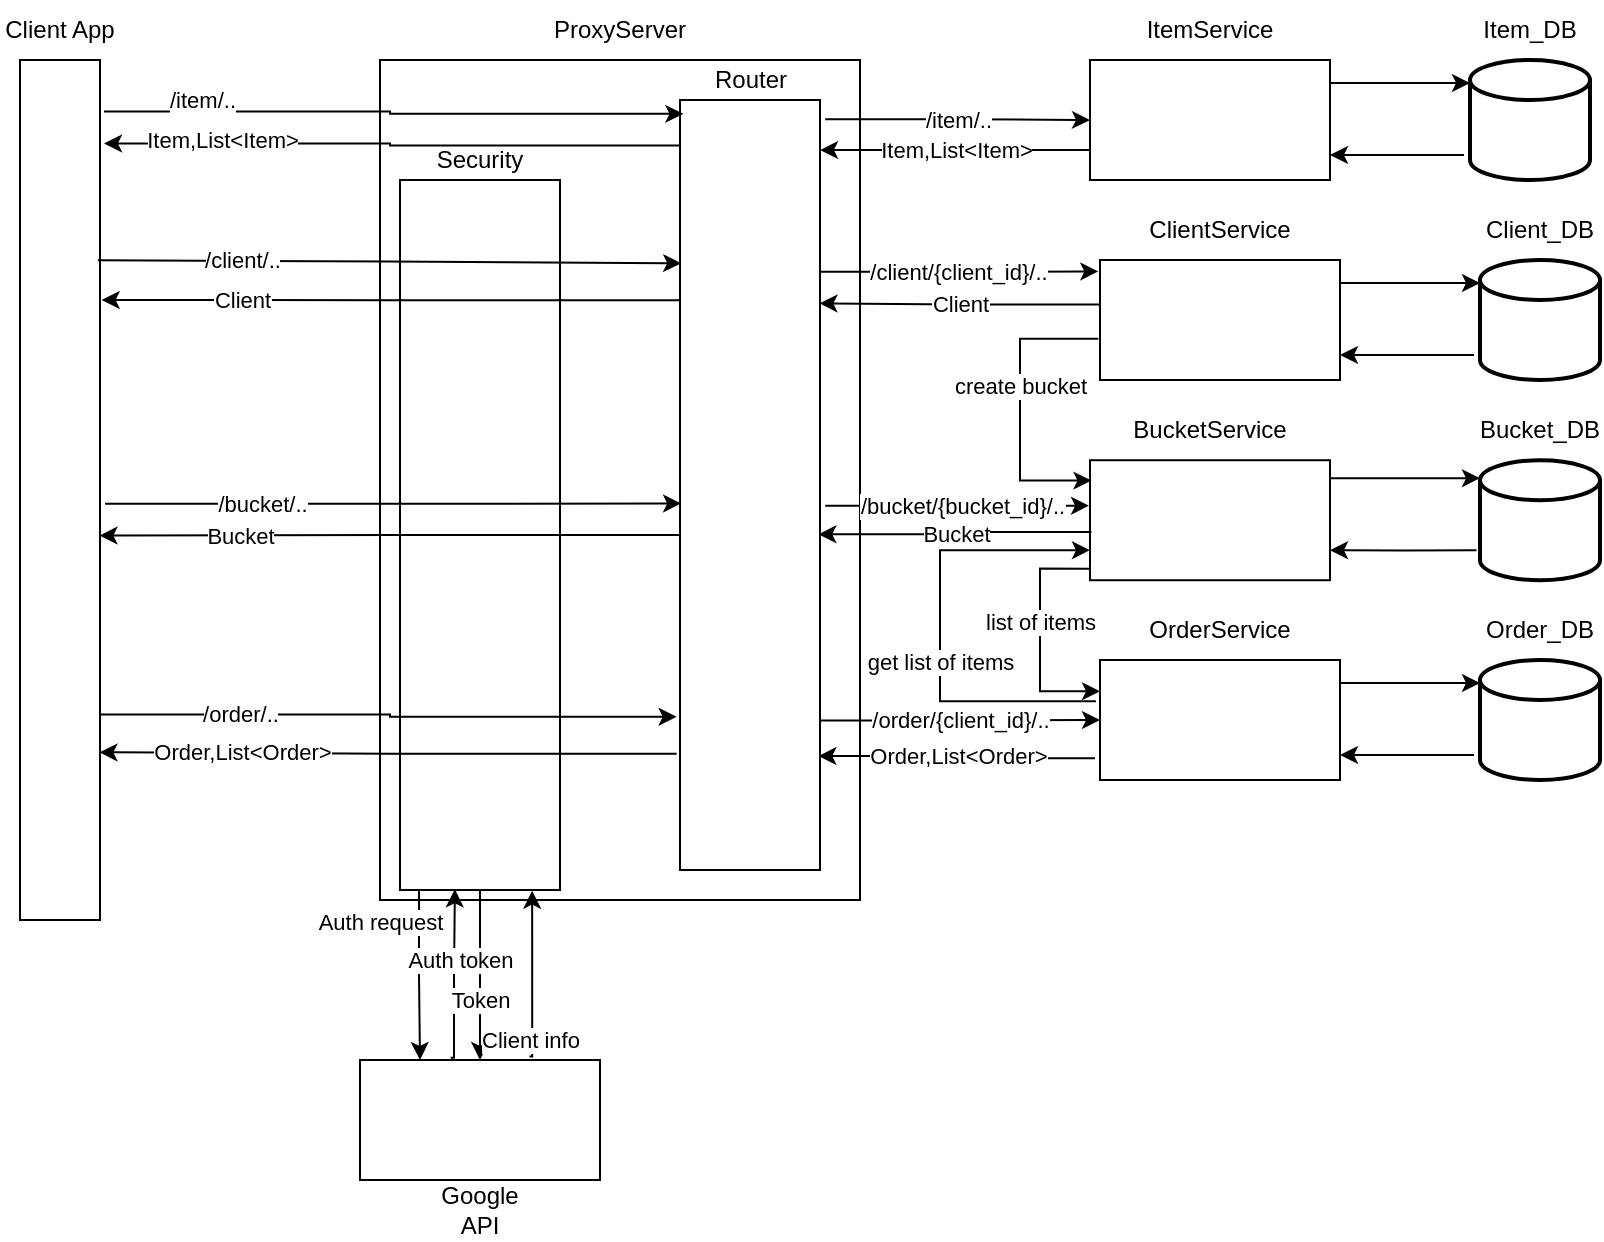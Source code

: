 <mxfile version="15.4.3" type="github">
  <diagram id="dNXXHdF0PxkYo9dzmBo2" name="Page-1">
    <mxGraphModel dx="1146" dy="608" grid="1" gridSize="10" guides="1" tooltips="1" connect="1" arrows="1" fold="1" page="1" pageScale="1" pageWidth="827" pageHeight="1169" math="0" shadow="0">
      <root>
        <mxCell id="0" />
        <mxCell id="1" parent="0" />
        <mxCell id="ukm0wYkBwlATBZnU58Zc-1" value="" style="rounded=0;whiteSpace=wrap;html=1;" vertex="1" parent="1">
          <mxGeometry x="200" y="180" width="240" height="420" as="geometry" />
        </mxCell>
        <mxCell id="ukm0wYkBwlATBZnU58Zc-2" value="ProxyServer" style="text;html=1;strokeColor=none;fillColor=none;align=center;verticalAlign=middle;whiteSpace=wrap;rounded=0;" vertex="1" parent="1">
          <mxGeometry x="290" y="150" width="60" height="30" as="geometry" />
        </mxCell>
        <mxCell id="ukm0wYkBwlATBZnU58Zc-3" value="" style="rounded=0;whiteSpace=wrap;html=1;" vertex="1" parent="1">
          <mxGeometry x="560" y="280" width="120" height="60" as="geometry" />
        </mxCell>
        <mxCell id="ukm0wYkBwlATBZnU58Zc-4" value="ClientService" style="text;html=1;strokeColor=none;fillColor=none;align=center;verticalAlign=middle;whiteSpace=wrap;rounded=0;" vertex="1" parent="1">
          <mxGeometry x="590" y="250" width="60" height="30" as="geometry" />
        </mxCell>
        <mxCell id="ukm0wYkBwlATBZnU58Zc-5" value="" style="rounded=0;whiteSpace=wrap;html=1;" vertex="1" parent="1">
          <mxGeometry x="555" y="180" width="120" height="60" as="geometry" />
        </mxCell>
        <mxCell id="ukm0wYkBwlATBZnU58Zc-6" value="BucketService" style="text;html=1;strokeColor=none;fillColor=none;align=center;verticalAlign=middle;whiteSpace=wrap;rounded=0;" vertex="1" parent="1">
          <mxGeometry x="585" y="350.11" width="60" height="30" as="geometry" />
        </mxCell>
        <mxCell id="ukm0wYkBwlATBZnU58Zc-7" value="" style="rounded=0;whiteSpace=wrap;html=1;" vertex="1" parent="1">
          <mxGeometry x="555" y="380.11" width="120" height="60" as="geometry" />
        </mxCell>
        <mxCell id="ukm0wYkBwlATBZnU58Zc-8" value="ItemService" style="text;html=1;strokeColor=none;fillColor=none;align=center;verticalAlign=middle;whiteSpace=wrap;rounded=0;" vertex="1" parent="1">
          <mxGeometry x="585" y="150" width="60" height="30" as="geometry" />
        </mxCell>
        <mxCell id="ukm0wYkBwlATBZnU58Zc-9" value="" style="rounded=0;whiteSpace=wrap;html=1;" vertex="1" parent="1">
          <mxGeometry x="560" y="480" width="120" height="60" as="geometry" />
        </mxCell>
        <mxCell id="ukm0wYkBwlATBZnU58Zc-10" value="OrderService" style="text;html=1;strokeColor=none;fillColor=none;align=center;verticalAlign=middle;whiteSpace=wrap;rounded=0;" vertex="1" parent="1">
          <mxGeometry x="590" y="450" width="60" height="30" as="geometry" />
        </mxCell>
        <mxCell id="ukm0wYkBwlATBZnU58Zc-11" value="" style="rounded=0;whiteSpace=wrap;html=1;" vertex="1" parent="1">
          <mxGeometry x="20" y="180" width="40" height="430" as="geometry" />
        </mxCell>
        <mxCell id="ukm0wYkBwlATBZnU58Zc-12" value="Client App" style="text;html=1;strokeColor=none;fillColor=none;align=center;verticalAlign=middle;whiteSpace=wrap;rounded=0;" vertex="1" parent="1">
          <mxGeometry x="10" y="150" width="60" height="30" as="geometry" />
        </mxCell>
        <mxCell id="ukm0wYkBwlATBZnU58Zc-371" value="" style="strokeWidth=2;html=1;shape=mxgraph.flowchart.database;whiteSpace=wrap;" vertex="1" parent="1">
          <mxGeometry x="750" y="380.11" width="60" height="60" as="geometry" />
        </mxCell>
        <mxCell id="ukm0wYkBwlATBZnU58Zc-372" value="Bucket_DB" style="text;html=1;strokeColor=none;fillColor=none;align=center;verticalAlign=middle;whiteSpace=wrap;rounded=0;" vertex="1" parent="1">
          <mxGeometry x="750" y="350.11" width="60" height="30" as="geometry" />
        </mxCell>
        <mxCell id="ukm0wYkBwlATBZnU58Zc-373" value="" style="strokeWidth=2;html=1;shape=mxgraph.flowchart.database;whiteSpace=wrap;" vertex="1" parent="1">
          <mxGeometry x="750" y="280" width="60" height="60" as="geometry" />
        </mxCell>
        <mxCell id="ukm0wYkBwlATBZnU58Zc-374" value="Client_DB" style="text;html=1;strokeColor=none;fillColor=none;align=center;verticalAlign=middle;whiteSpace=wrap;rounded=0;" vertex="1" parent="1">
          <mxGeometry x="750" y="250" width="60" height="30" as="geometry" />
        </mxCell>
        <mxCell id="ukm0wYkBwlATBZnU58Zc-375" value="" style="strokeWidth=2;html=1;shape=mxgraph.flowchart.database;whiteSpace=wrap;" vertex="1" parent="1">
          <mxGeometry x="745" y="180" width="60" height="60" as="geometry" />
        </mxCell>
        <mxCell id="ukm0wYkBwlATBZnU58Zc-376" value="Item_DB" style="text;html=1;strokeColor=none;fillColor=none;align=center;verticalAlign=middle;whiteSpace=wrap;rounded=0;" vertex="1" parent="1">
          <mxGeometry x="745" y="150" width="60" height="30" as="geometry" />
        </mxCell>
        <mxCell id="ukm0wYkBwlATBZnU58Zc-377" value="" style="strokeWidth=2;html=1;shape=mxgraph.flowchart.database;whiteSpace=wrap;" vertex="1" parent="1">
          <mxGeometry x="750" y="480" width="60" height="60" as="geometry" />
        </mxCell>
        <mxCell id="ukm0wYkBwlATBZnU58Zc-378" value="Order_DB" style="text;html=1;strokeColor=none;fillColor=none;align=center;verticalAlign=middle;whiteSpace=wrap;rounded=0;" vertex="1" parent="1">
          <mxGeometry x="750" y="450" width="60" height="30" as="geometry" />
        </mxCell>
        <mxCell id="ukm0wYkBwlATBZnU58Zc-383" value="" style="endArrow=classic;html=1;rounded=0;edgeStyle=orthogonalEdgeStyle;entryX=0;entryY=0.15;entryDx=0;entryDy=0;entryPerimeter=0;exitX=1;exitY=0.5;exitDx=0;exitDy=0;" edge="1" parent="1" source="ukm0wYkBwlATBZnU58Zc-7" target="ukm0wYkBwlATBZnU58Zc-371">
          <mxGeometry width="50" height="50" relative="1" as="geometry">
            <mxPoint x="485" y="320.11" as="sourcePoint" />
            <mxPoint x="745" y="389.11" as="targetPoint" />
            <Array as="points">
              <mxPoint x="675" y="389" />
            </Array>
          </mxGeometry>
        </mxCell>
        <mxCell id="ukm0wYkBwlATBZnU58Zc-384" value="" style="endArrow=classic;html=1;rounded=0;edgeStyle=orthogonalEdgeStyle;entryX=1;entryY=0.75;entryDx=0;entryDy=0;exitX=-0.029;exitY=0.751;exitDx=0;exitDy=0;exitPerimeter=0;" edge="1" parent="1" source="ukm0wYkBwlATBZnU58Zc-371" target="ukm0wYkBwlATBZnU58Zc-7">
          <mxGeometry width="50" height="50" relative="1" as="geometry">
            <mxPoint x="742" y="425.11" as="sourcePoint" />
            <mxPoint x="555" y="300.11" as="targetPoint" />
          </mxGeometry>
        </mxCell>
        <mxCell id="ukm0wYkBwlATBZnU58Zc-394" value="" style="endArrow=classic;html=1;rounded=0;edgeStyle=orthogonalEdgeStyle;entryX=0;entryY=0.15;entryDx=0;entryDy=0;entryPerimeter=0;exitX=1;exitY=0.5;exitDx=0;exitDy=0;" edge="1" parent="1">
          <mxGeometry width="50" height="50" relative="1" as="geometry">
            <mxPoint x="680" y="312.5" as="sourcePoint" />
            <mxPoint x="750" y="291.5" as="targetPoint" />
            <Array as="points">
              <mxPoint x="680" y="291.5" />
            </Array>
          </mxGeometry>
        </mxCell>
        <mxCell id="ukm0wYkBwlATBZnU58Zc-395" value="" style="endArrow=classic;html=1;rounded=0;edgeStyle=orthogonalEdgeStyle;entryX=1;entryY=0.75;entryDx=0;entryDy=0;exitX=-0.05;exitY=0.75;exitDx=0;exitDy=0;exitPerimeter=0;" edge="1" parent="1">
          <mxGeometry width="50" height="50" relative="1" as="geometry">
            <mxPoint x="747" y="327.5" as="sourcePoint" />
            <mxPoint x="680" y="327.5" as="targetPoint" />
          </mxGeometry>
        </mxCell>
        <mxCell id="ukm0wYkBwlATBZnU58Zc-396" value="" style="endArrow=classic;html=1;rounded=0;edgeStyle=orthogonalEdgeStyle;entryX=0;entryY=0.15;entryDx=0;entryDy=0;entryPerimeter=0;exitX=1;exitY=0.5;exitDx=0;exitDy=0;" edge="1" parent="1">
          <mxGeometry width="50" height="50" relative="1" as="geometry">
            <mxPoint x="675" y="212.5" as="sourcePoint" />
            <mxPoint x="745" y="191.5" as="targetPoint" />
            <Array as="points">
              <mxPoint x="675" y="191.5" />
            </Array>
          </mxGeometry>
        </mxCell>
        <mxCell id="ukm0wYkBwlATBZnU58Zc-397" value="" style="endArrow=classic;html=1;rounded=0;edgeStyle=orthogonalEdgeStyle;entryX=1;entryY=0.75;entryDx=0;entryDy=0;exitX=-0.05;exitY=0.75;exitDx=0;exitDy=0;exitPerimeter=0;" edge="1" parent="1">
          <mxGeometry width="50" height="50" relative="1" as="geometry">
            <mxPoint x="742" y="227.5" as="sourcePoint" />
            <mxPoint x="675" y="227.5" as="targetPoint" />
          </mxGeometry>
        </mxCell>
        <mxCell id="ukm0wYkBwlATBZnU58Zc-398" value="" style="endArrow=classic;html=1;rounded=0;edgeStyle=orthogonalEdgeStyle;entryX=0;entryY=0.15;entryDx=0;entryDy=0;entryPerimeter=0;exitX=1;exitY=0.5;exitDx=0;exitDy=0;" edge="1" parent="1">
          <mxGeometry width="50" height="50" relative="1" as="geometry">
            <mxPoint x="680" y="512.5" as="sourcePoint" />
            <mxPoint x="750" y="491.5" as="targetPoint" />
            <Array as="points">
              <mxPoint x="680" y="491.5" />
            </Array>
          </mxGeometry>
        </mxCell>
        <mxCell id="ukm0wYkBwlATBZnU58Zc-399" value="" style="endArrow=classic;html=1;rounded=0;edgeStyle=orthogonalEdgeStyle;entryX=1;entryY=0.75;entryDx=0;entryDy=0;exitX=-0.05;exitY=0.75;exitDx=0;exitDy=0;exitPerimeter=0;" edge="1" parent="1">
          <mxGeometry width="50" height="50" relative="1" as="geometry">
            <mxPoint x="747" y="527.5" as="sourcePoint" />
            <mxPoint x="680" y="527.5" as="targetPoint" />
          </mxGeometry>
        </mxCell>
        <mxCell id="ukm0wYkBwlATBZnU58Zc-400" value="" style="endArrow=classic;html=1;rounded=0;edgeStyle=orthogonalEdgeStyle;exitX=-0.007;exitY=0.657;exitDx=0;exitDy=0;entryX=0.006;entryY=0.17;entryDx=0;entryDy=0;entryPerimeter=0;exitPerimeter=0;" edge="1" parent="1" source="ukm0wYkBwlATBZnU58Zc-3" target="ukm0wYkBwlATBZnU58Zc-7">
          <mxGeometry relative="1" as="geometry">
            <mxPoint x="450" y="270" as="sourcePoint" />
            <mxPoint x="530" y="390" as="targetPoint" />
            <Array as="points">
              <mxPoint x="520" y="319" />
              <mxPoint x="520" y="390" />
            </Array>
          </mxGeometry>
        </mxCell>
        <mxCell id="ukm0wYkBwlATBZnU58Zc-401" value="create bucket" style="edgeLabel;resizable=0;html=1;align=center;verticalAlign=middle;" connectable="0" vertex="1" parent="ukm0wYkBwlATBZnU58Zc-400">
          <mxGeometry relative="1" as="geometry">
            <mxPoint y="-10" as="offset" />
          </mxGeometry>
        </mxCell>
        <mxCell id="ukm0wYkBwlATBZnU58Zc-402" value="" style="endArrow=classic;html=1;rounded=0;edgeStyle=orthogonalEdgeStyle;entryX=-0.004;entryY=0.379;entryDx=0;entryDy=0;exitX=1.037;exitY=0.527;exitDx=0;exitDy=0;exitPerimeter=0;entryPerimeter=0;" edge="1" parent="1" source="ukm0wYkBwlATBZnU58Zc-438" target="ukm0wYkBwlATBZnU58Zc-7">
          <mxGeometry relative="1" as="geometry">
            <mxPoint x="440" y="190" as="sourcePoint" />
            <mxPoint x="540" y="190" as="targetPoint" />
          </mxGeometry>
        </mxCell>
        <mxCell id="ukm0wYkBwlATBZnU58Zc-403" value="/bucket/{bucket_id}/.." style="edgeLabel;resizable=0;html=1;align=center;verticalAlign=middle;" connectable="0" vertex="1" parent="ukm0wYkBwlATBZnU58Zc-402">
          <mxGeometry relative="1" as="geometry">
            <mxPoint x="2" as="offset" />
          </mxGeometry>
        </mxCell>
        <mxCell id="ukm0wYkBwlATBZnU58Zc-406" value="" style="endArrow=classic;html=1;rounded=0;edgeStyle=orthogonalEdgeStyle;exitX=0.006;exitY=0.598;exitDx=0;exitDy=0;exitPerimeter=0;entryX=0.988;entryY=0.564;entryDx=0;entryDy=0;entryPerimeter=0;" edge="1" parent="1" source="ukm0wYkBwlATBZnU58Zc-7" target="ukm0wYkBwlATBZnU58Zc-438">
          <mxGeometry relative="1" as="geometry">
            <mxPoint x="380" y="110" as="sourcePoint" />
            <mxPoint x="440" y="411" as="targetPoint" />
          </mxGeometry>
        </mxCell>
        <mxCell id="ukm0wYkBwlATBZnU58Zc-407" value="Bucket" style="edgeLabel;resizable=0;html=1;align=center;verticalAlign=middle;" connectable="0" vertex="1" parent="ukm0wYkBwlATBZnU58Zc-406">
          <mxGeometry relative="1" as="geometry" />
        </mxCell>
        <mxCell id="ukm0wYkBwlATBZnU58Zc-408" value="" style="endArrow=classic;html=1;rounded=0;edgeStyle=orthogonalEdgeStyle;entryX=-0.007;entryY=0.095;entryDx=0;entryDy=0;exitX=0.988;exitY=0.223;exitDx=0;exitDy=0;entryPerimeter=0;exitPerimeter=0;" edge="1" parent="1" source="ukm0wYkBwlATBZnU58Zc-438" target="ukm0wYkBwlATBZnU58Zc-3">
          <mxGeometry relative="1" as="geometry">
            <mxPoint x="440" y="309.71" as="sourcePoint" />
            <mxPoint x="540" y="309.71" as="targetPoint" />
          </mxGeometry>
        </mxCell>
        <mxCell id="ukm0wYkBwlATBZnU58Zc-409" value="/client/{client_id}/.." style="edgeLabel;resizable=0;html=1;align=center;verticalAlign=middle;" connectable="0" vertex="1" parent="ukm0wYkBwlATBZnU58Zc-408">
          <mxGeometry relative="1" as="geometry" />
        </mxCell>
        <mxCell id="ukm0wYkBwlATBZnU58Zc-410" value="" style="endArrow=classic;html=1;rounded=0;edgeStyle=orthogonalEdgeStyle;exitX=0.002;exitY=0.371;exitDx=0;exitDy=0;entryX=0.996;entryY=0.264;entryDx=0;entryDy=0;entryPerimeter=0;exitPerimeter=0;" edge="1" parent="1" source="ukm0wYkBwlATBZnU58Zc-3" target="ukm0wYkBwlATBZnU58Zc-438">
          <mxGeometry relative="1" as="geometry">
            <mxPoint x="570" y="220" as="sourcePoint" />
            <mxPoint x="440" y="325" as="targetPoint" />
          </mxGeometry>
        </mxCell>
        <mxCell id="ukm0wYkBwlATBZnU58Zc-411" value="Client" style="edgeLabel;resizable=0;html=1;align=center;verticalAlign=middle;" connectable="0" vertex="1" parent="ukm0wYkBwlATBZnU58Zc-410">
          <mxGeometry relative="1" as="geometry" />
        </mxCell>
        <mxCell id="ukm0wYkBwlATBZnU58Zc-416" value="" style="endArrow=classic;html=1;rounded=0;edgeStyle=orthogonalEdgeStyle;entryX=0;entryY=0.5;entryDx=0;entryDy=0;exitX=0.996;exitY=0.806;exitDx=0;exitDy=0;exitPerimeter=0;" edge="1" parent="1" source="ukm0wYkBwlATBZnU58Zc-438" target="ukm0wYkBwlATBZnU58Zc-9">
          <mxGeometry relative="1" as="geometry">
            <mxPoint x="440" y="510" as="sourcePoint" />
            <mxPoint x="540" y="510" as="targetPoint" />
          </mxGeometry>
        </mxCell>
        <mxCell id="ukm0wYkBwlATBZnU58Zc-417" value="/order/{client_id}/.." style="edgeLabel;resizable=0;html=1;align=center;verticalAlign=middle;" connectable="0" vertex="1" parent="ukm0wYkBwlATBZnU58Zc-416">
          <mxGeometry relative="1" as="geometry" />
        </mxCell>
        <mxCell id="ukm0wYkBwlATBZnU58Zc-418" value="" style="endArrow=classic;html=1;rounded=0;edgeStyle=orthogonalEdgeStyle;entryX=0.988;entryY=0.852;entryDx=0;entryDy=0;entryPerimeter=0;exitX=-0.021;exitY=0.819;exitDx=0;exitDy=0;exitPerimeter=0;" edge="1" parent="1" source="ukm0wYkBwlATBZnU58Zc-9" target="ukm0wYkBwlATBZnU58Zc-438">
          <mxGeometry relative="1" as="geometry">
            <mxPoint x="480" y="580" as="sourcePoint" />
            <mxPoint x="580" y="580" as="targetPoint" />
          </mxGeometry>
        </mxCell>
        <mxCell id="ukm0wYkBwlATBZnU58Zc-419" value="Order,List&amp;lt;Order&amp;gt;" style="edgeLabel;resizable=0;html=1;align=center;verticalAlign=middle;" connectable="0" vertex="1" parent="ukm0wYkBwlATBZnU58Zc-418">
          <mxGeometry relative="1" as="geometry" />
        </mxCell>
        <mxCell id="ukm0wYkBwlATBZnU58Zc-428" value="" style="endArrow=classic;html=1;rounded=0;edgeStyle=orthogonalEdgeStyle;entryX=0;entryY=0.5;entryDx=0;entryDy=0;exitX=1.037;exitY=0.025;exitDx=0;exitDy=0;exitPerimeter=0;" edge="1" parent="1" source="ukm0wYkBwlATBZnU58Zc-438" target="ukm0wYkBwlATBZnU58Zc-5">
          <mxGeometry relative="1" as="geometry">
            <mxPoint x="440.96" y="200.14" as="sourcePoint" />
            <mxPoint x="556.08" y="199.86" as="targetPoint" />
          </mxGeometry>
        </mxCell>
        <mxCell id="ukm0wYkBwlATBZnU58Zc-429" value="/item/.." style="edgeLabel;resizable=0;html=1;align=center;verticalAlign=middle;" connectable="0" vertex="1" parent="ukm0wYkBwlATBZnU58Zc-428">
          <mxGeometry relative="1" as="geometry" />
        </mxCell>
        <mxCell id="ukm0wYkBwlATBZnU58Zc-430" value="" style="endArrow=classic;html=1;rounded=0;edgeStyle=orthogonalEdgeStyle;exitX=0;exitY=0.75;exitDx=0;exitDy=0;entryX=1;entryY=0.065;entryDx=0;entryDy=0;entryPerimeter=0;" edge="1" parent="1" source="ukm0wYkBwlATBZnU58Zc-5" target="ukm0wYkBwlATBZnU58Zc-438">
          <mxGeometry relative="1" as="geometry">
            <mxPoint x="555.96" y="220.14" as="sourcePoint" />
            <mxPoint x="440" y="225" as="targetPoint" />
          </mxGeometry>
        </mxCell>
        <mxCell id="ukm0wYkBwlATBZnU58Zc-431" value="Item,List&amp;lt;Item&amp;gt;" style="edgeLabel;resizable=0;html=1;align=center;verticalAlign=middle;" connectable="0" vertex="1" parent="ukm0wYkBwlATBZnU58Zc-430">
          <mxGeometry relative="1" as="geometry" />
        </mxCell>
        <mxCell id="ukm0wYkBwlATBZnU58Zc-432" value="" style="endArrow=classic;html=1;rounded=0;edgeStyle=orthogonalEdgeStyle;exitX=-0.017;exitY=0.343;exitDx=0;exitDy=0;exitPerimeter=0;entryX=0;entryY=0.75;entryDx=0;entryDy=0;" edge="1" parent="1" source="ukm0wYkBwlATBZnU58Zc-9" target="ukm0wYkBwlATBZnU58Zc-7">
          <mxGeometry relative="1" as="geometry">
            <mxPoint x="450" y="450" as="sourcePoint" />
            <mxPoint x="540" y="420" as="targetPoint" />
            <Array as="points">
              <mxPoint x="480" y="501" />
              <mxPoint x="480" y="425" />
            </Array>
          </mxGeometry>
        </mxCell>
        <mxCell id="ukm0wYkBwlATBZnU58Zc-433" value="get list of items" style="edgeLabel;resizable=0;html=1;align=center;verticalAlign=middle;" connectable="0" vertex="1" parent="ukm0wYkBwlATBZnU58Zc-432">
          <mxGeometry relative="1" as="geometry">
            <mxPoint y="16" as="offset" />
          </mxGeometry>
        </mxCell>
        <mxCell id="ukm0wYkBwlATBZnU58Zc-434" value="" style="endArrow=classic;html=1;rounded=0;edgeStyle=orthogonalEdgeStyle;exitX=-0.004;exitY=0.893;exitDx=0;exitDy=0;exitPerimeter=0;entryX=0;entryY=0.25;entryDx=0;entryDy=0;" edge="1" parent="1">
          <mxGeometry relative="1" as="geometry">
            <mxPoint x="554.52" y="434.33" as="sourcePoint" />
            <mxPoint x="560" y="495.64" as="targetPoint" />
            <Array as="points">
              <mxPoint x="530" y="434.64" />
              <mxPoint x="530" y="495.64" />
            </Array>
          </mxGeometry>
        </mxCell>
        <mxCell id="ukm0wYkBwlATBZnU58Zc-435" value="list of items" style="edgeLabel;resizable=0;html=1;align=center;verticalAlign=middle;" connectable="0" vertex="1" parent="ukm0wYkBwlATBZnU58Zc-434">
          <mxGeometry relative="1" as="geometry">
            <mxPoint y="-7" as="offset" />
          </mxGeometry>
        </mxCell>
        <mxCell id="ukm0wYkBwlATBZnU58Zc-436" value="" style="rounded=0;whiteSpace=wrap;html=1;" vertex="1" parent="1">
          <mxGeometry x="210" y="240" width="80" height="355" as="geometry" />
        </mxCell>
        <mxCell id="ukm0wYkBwlATBZnU58Zc-437" value="Security" style="text;html=1;strokeColor=none;fillColor=none;align=center;verticalAlign=middle;whiteSpace=wrap;rounded=0;" vertex="1" parent="1">
          <mxGeometry x="225" y="220" width="50" height="20" as="geometry" />
        </mxCell>
        <mxCell id="ukm0wYkBwlATBZnU58Zc-438" value="" style="rounded=0;whiteSpace=wrap;html=1;" vertex="1" parent="1">
          <mxGeometry x="350" y="200" width="70" height="385" as="geometry" />
        </mxCell>
        <mxCell id="ukm0wYkBwlATBZnU58Zc-441" value="Router" style="text;html=1;strokeColor=none;fillColor=none;align=center;verticalAlign=middle;whiteSpace=wrap;rounded=0;" vertex="1" parent="1">
          <mxGeometry x="357.5" y="180" width="55" height="20" as="geometry" />
        </mxCell>
        <mxCell id="ukm0wYkBwlATBZnU58Zc-442" value="" style="endArrow=classic;html=1;rounded=0;edgeStyle=orthogonalEdgeStyle;exitX=1.05;exitY=0.06;exitDx=0;exitDy=0;exitPerimeter=0;entryX=0.024;entryY=0.018;entryDx=0;entryDy=0;entryPerimeter=0;" edge="1" parent="1" source="ukm0wYkBwlATBZnU58Zc-11" target="ukm0wYkBwlATBZnU58Zc-438">
          <mxGeometry relative="1" as="geometry">
            <mxPoint x="70" y="207.03" as="sourcePoint" />
            <mxPoint x="160" y="160" as="targetPoint" />
            <Array as="points">
              <mxPoint x="205" y="206" />
              <mxPoint x="205" y="207" />
            </Array>
          </mxGeometry>
        </mxCell>
        <mxCell id="ukm0wYkBwlATBZnU58Zc-443" value="/item/.." style="edgeLabel;resizable=0;html=1;align=center;verticalAlign=middle;" connectable="0" vertex="1" parent="ukm0wYkBwlATBZnU58Zc-442">
          <mxGeometry relative="1" as="geometry">
            <mxPoint x="-96" y="-7" as="offset" />
          </mxGeometry>
        </mxCell>
        <mxCell id="ukm0wYkBwlATBZnU58Zc-444" value="" style="endArrow=classic;html=1;rounded=0;edgeStyle=orthogonalEdgeStyle;exitX=0;exitY=0.059;exitDx=0;exitDy=0;entryX=1.05;entryY=0.097;entryDx=0;entryDy=0;entryPerimeter=0;exitPerimeter=0;" edge="1" parent="1" source="ukm0wYkBwlATBZnU58Zc-438" target="ukm0wYkBwlATBZnU58Zc-11">
          <mxGeometry relative="1" as="geometry">
            <mxPoint x="185.24" y="222.21" as="sourcePoint" />
            <mxPoint x="70.24" y="222.21" as="targetPoint" />
          </mxGeometry>
        </mxCell>
        <mxCell id="ukm0wYkBwlATBZnU58Zc-445" value="Item,List&amp;lt;Item&amp;gt;" style="edgeLabel;resizable=0;html=1;align=center;verticalAlign=middle;" connectable="0" vertex="1" parent="ukm0wYkBwlATBZnU58Zc-444">
          <mxGeometry relative="1" as="geometry">
            <mxPoint x="-85" y="-3" as="offset" />
          </mxGeometry>
        </mxCell>
        <mxCell id="ukm0wYkBwlATBZnU58Zc-447" value="" style="endArrow=classic;html=1;rounded=0;edgeStyle=orthogonalEdgeStyle;exitX=0.988;exitY=0.223;exitDx=0;exitDy=0;exitPerimeter=0;entryX=0.008;entryY=0.212;entryDx=0;entryDy=0;entryPerimeter=0;" edge="1" parent="1" target="ukm0wYkBwlATBZnU58Zc-438">
          <mxGeometry relative="1" as="geometry">
            <mxPoint x="58.92" y="280.155" as="sourcePoint" />
            <mxPoint x="150" y="260" as="targetPoint" />
          </mxGeometry>
        </mxCell>
        <mxCell id="ukm0wYkBwlATBZnU58Zc-448" value="/client/.." style="edgeLabel;resizable=0;html=1;align=center;verticalAlign=middle;" connectable="0" vertex="1" parent="ukm0wYkBwlATBZnU58Zc-447">
          <mxGeometry relative="1" as="geometry">
            <mxPoint x="-74" y="-1" as="offset" />
          </mxGeometry>
        </mxCell>
        <mxCell id="ukm0wYkBwlATBZnU58Zc-449" value="" style="endArrow=classic;html=1;rounded=0;edgeStyle=orthogonalEdgeStyle;exitX=0;exitY=0.26;exitDx=0;exitDy=0;exitPerimeter=0;entryX=1.021;entryY=0.279;entryDx=0;entryDy=0;entryPerimeter=0;" edge="1" parent="1" source="ukm0wYkBwlATBZnU58Zc-438" target="ukm0wYkBwlATBZnU58Zc-11">
          <mxGeometry relative="1" as="geometry">
            <mxPoint x="200" y="296.56" as="sourcePoint" />
            <mxPoint x="100" y="320" as="targetPoint" />
            <Array as="points" />
          </mxGeometry>
        </mxCell>
        <mxCell id="ukm0wYkBwlATBZnU58Zc-450" value="Client" style="edgeLabel;resizable=0;html=1;align=center;verticalAlign=middle;" connectable="0" vertex="1" parent="ukm0wYkBwlATBZnU58Zc-449">
          <mxGeometry relative="1" as="geometry">
            <mxPoint x="-75" as="offset" />
          </mxGeometry>
        </mxCell>
        <mxCell id="ukm0wYkBwlATBZnU58Zc-452" value="" style="endArrow=classic;html=1;rounded=0;edgeStyle=orthogonalEdgeStyle;entryX=0.008;entryY=0.524;entryDx=0;entryDy=0;entryPerimeter=0;exitX=1.064;exitY=0.516;exitDx=0;exitDy=0;exitPerimeter=0;" edge="1" parent="1" source="ukm0wYkBwlATBZnU58Zc-11" target="ukm0wYkBwlATBZnU58Zc-438">
          <mxGeometry relative="1" as="geometry">
            <mxPoint x="90" y="390" as="sourcePoint" />
            <mxPoint x="175.48" y="408.27" as="targetPoint" />
          </mxGeometry>
        </mxCell>
        <mxCell id="ukm0wYkBwlATBZnU58Zc-453" value="/bucket/.." style="edgeLabel;resizable=0;html=1;align=center;verticalAlign=middle;" connectable="0" vertex="1" parent="ukm0wYkBwlATBZnU58Zc-452">
          <mxGeometry relative="1" as="geometry">
            <mxPoint x="-66" as="offset" />
          </mxGeometry>
        </mxCell>
        <mxCell id="ukm0wYkBwlATBZnU58Zc-454" value="" style="endArrow=classic;html=1;rounded=0;edgeStyle=orthogonalEdgeStyle;exitX=0;exitY=0.565;exitDx=0;exitDy=0;exitPerimeter=0;entryX=0.993;entryY=0.553;entryDx=0;entryDy=0;entryPerimeter=0;" edge="1" parent="1" source="ukm0wYkBwlATBZnU58Zc-438" target="ukm0wYkBwlATBZnU58Zc-11">
          <mxGeometry relative="1" as="geometry">
            <mxPoint x="176.68" y="421.41" as="sourcePoint" />
            <mxPoint x="61.2" y="421.88" as="targetPoint" />
          </mxGeometry>
        </mxCell>
        <mxCell id="ukm0wYkBwlATBZnU58Zc-455" value="Bucket" style="edgeLabel;resizable=0;html=1;align=center;verticalAlign=middle;" connectable="0" vertex="1" parent="ukm0wYkBwlATBZnU58Zc-454">
          <mxGeometry relative="1" as="geometry">
            <mxPoint x="-75" as="offset" />
          </mxGeometry>
        </mxCell>
        <mxCell id="ukm0wYkBwlATBZnU58Zc-460" value="" style="endArrow=classic;html=1;rounded=0;edgeStyle=orthogonalEdgeStyle;entryX=-0.024;entryY=0.801;entryDx=0;entryDy=0;entryPerimeter=0;exitX=0.993;exitY=0.761;exitDx=0;exitDy=0;exitPerimeter=0;" edge="1" parent="1" source="ukm0wYkBwlATBZnU58Zc-11" target="ukm0wYkBwlATBZnU58Zc-438">
          <mxGeometry relative="1" as="geometry">
            <mxPoint x="70.97" y="511.77" as="sourcePoint" />
            <mxPoint x="190.97" y="511.77" as="targetPoint" />
          </mxGeometry>
        </mxCell>
        <mxCell id="ukm0wYkBwlATBZnU58Zc-461" value="/order/.." style="edgeLabel;resizable=0;html=1;align=center;verticalAlign=middle;" connectable="0" vertex="1" parent="ukm0wYkBwlATBZnU58Zc-460">
          <mxGeometry relative="1" as="geometry">
            <mxPoint x="-75" as="offset" />
          </mxGeometry>
        </mxCell>
        <mxCell id="ukm0wYkBwlATBZnU58Zc-462" value="" style="endArrow=classic;html=1;rounded=0;edgeStyle=orthogonalEdgeStyle;entryX=0.993;entryY=0.805;entryDx=0;entryDy=0;entryPerimeter=0;exitX=-0.024;exitY=0.849;exitDx=0;exitDy=0;exitPerimeter=0;" edge="1" parent="1" source="ukm0wYkBwlATBZnU58Zc-438" target="ukm0wYkBwlATBZnU58Zc-11">
          <mxGeometry relative="1" as="geometry">
            <mxPoint x="188.45" y="530.91" as="sourcePoint" />
            <mxPoint x="70.01" y="529.95" as="targetPoint" />
          </mxGeometry>
        </mxCell>
        <mxCell id="ukm0wYkBwlATBZnU58Zc-463" value="Order,List&amp;lt;Order&amp;gt;" style="edgeLabel;resizable=0;html=1;align=center;verticalAlign=middle;" connectable="0" vertex="1" parent="ukm0wYkBwlATBZnU58Zc-462">
          <mxGeometry relative="1" as="geometry">
            <mxPoint x="-74" as="offset" />
          </mxGeometry>
        </mxCell>
        <mxCell id="ukm0wYkBwlATBZnU58Zc-464" value="" style="rounded=0;whiteSpace=wrap;html=1;" vertex="1" parent="1">
          <mxGeometry x="190" y="680" width="120" height="60" as="geometry" />
        </mxCell>
        <mxCell id="ukm0wYkBwlATBZnU58Zc-465" value="Google API" style="text;html=1;strokeColor=none;fillColor=none;align=center;verticalAlign=middle;whiteSpace=wrap;rounded=0;" vertex="1" parent="1">
          <mxGeometry x="220" y="740" width="60" height="30" as="geometry" />
        </mxCell>
        <mxCell id="ukm0wYkBwlATBZnU58Zc-466" value="" style="endArrow=classic;html=1;rounded=0;edgeStyle=orthogonalEdgeStyle;entryX=0.25;entryY=0;entryDx=0;entryDy=0;exitX=0.119;exitY=1.001;exitDx=0;exitDy=0;exitPerimeter=0;" edge="1" parent="1" source="ukm0wYkBwlATBZnU58Zc-436" target="ukm0wYkBwlATBZnU58Zc-464">
          <mxGeometry relative="1" as="geometry">
            <mxPoint x="120" y="640" as="sourcePoint" />
            <mxPoint x="220" y="640" as="targetPoint" />
            <Array as="points">
              <mxPoint x="220" y="638" />
              <mxPoint x="220" y="638" />
            </Array>
          </mxGeometry>
        </mxCell>
        <mxCell id="ukm0wYkBwlATBZnU58Zc-467" value="Auth request" style="edgeLabel;resizable=0;html=1;align=center;verticalAlign=middle;" connectable="0" vertex="1" parent="ukm0wYkBwlATBZnU58Zc-466">
          <mxGeometry relative="1" as="geometry">
            <mxPoint x="-20" y="-27" as="offset" />
          </mxGeometry>
        </mxCell>
        <mxCell id="ukm0wYkBwlATBZnU58Zc-468" value="" style="endArrow=classic;html=1;rounded=0;edgeStyle=orthogonalEdgeStyle;entryX=0.343;entryY=0.999;entryDx=0;entryDy=0;exitX=0.378;exitY=-0.018;exitDx=0;exitDy=0;exitPerimeter=0;entryPerimeter=0;" edge="1" parent="1" source="ukm0wYkBwlATBZnU58Zc-464" target="ukm0wYkBwlATBZnU58Zc-436">
          <mxGeometry relative="1" as="geometry">
            <mxPoint x="390" y="650" as="sourcePoint" />
            <mxPoint x="490" y="650" as="targetPoint" />
            <Array as="points">
              <mxPoint x="237" y="679" />
              <mxPoint x="237" y="638" />
            </Array>
          </mxGeometry>
        </mxCell>
        <mxCell id="ukm0wYkBwlATBZnU58Zc-470" value="" style="endArrow=classic;html=1;rounded=0;edgeStyle=orthogonalEdgeStyle;entryX=0.5;entryY=0;entryDx=0;entryDy=0;exitX=0.5;exitY=1;exitDx=0;exitDy=0;" edge="1" parent="1" source="ukm0wYkBwlATBZnU58Zc-436" target="ukm0wYkBwlATBZnU58Zc-464">
          <mxGeometry relative="1" as="geometry">
            <mxPoint x="320" y="660" as="sourcePoint" />
            <mxPoint x="420" y="660" as="targetPoint" />
          </mxGeometry>
        </mxCell>
        <mxCell id="ukm0wYkBwlATBZnU58Zc-471" value="Token" style="edgeLabel;resizable=0;html=1;align=center;verticalAlign=middle;" connectable="0" vertex="1" parent="ukm0wYkBwlATBZnU58Zc-470">
          <mxGeometry relative="1" as="geometry">
            <mxPoint y="12" as="offset" />
          </mxGeometry>
        </mxCell>
        <mxCell id="ukm0wYkBwlATBZnU58Zc-473" value="Auth token" style="edgeLabel;resizable=0;html=1;align=center;verticalAlign=middle;" connectable="0" vertex="1" parent="1">
          <mxGeometry x="240.004" y="630.002" as="geometry" />
        </mxCell>
        <mxCell id="ukm0wYkBwlATBZnU58Zc-474" value="" style="endArrow=classic;html=1;rounded=0;edgeStyle=orthogonalEdgeStyle;exitX=0.706;exitY=-0.03;exitDx=0;exitDy=0;entryX=0.826;entryY=1.001;entryDx=0;entryDy=0;entryPerimeter=0;exitPerimeter=0;" edge="1" parent="1" source="ukm0wYkBwlATBZnU58Zc-464" target="ukm0wYkBwlATBZnU58Zc-436">
          <mxGeometry relative="1" as="geometry">
            <mxPoint x="370" y="670" as="sourcePoint" />
            <mxPoint x="470" y="670" as="targetPoint" />
            <Array as="points">
              <mxPoint x="276" y="678" />
            </Array>
          </mxGeometry>
        </mxCell>
        <mxCell id="ukm0wYkBwlATBZnU58Zc-475" value="Client info" style="edgeLabel;resizable=0;html=1;align=center;verticalAlign=middle;" connectable="0" vertex="1" parent="ukm0wYkBwlATBZnU58Zc-474">
          <mxGeometry relative="1" as="geometry">
            <mxPoint x="-1" y="32" as="offset" />
          </mxGeometry>
        </mxCell>
      </root>
    </mxGraphModel>
  </diagram>
</mxfile>
